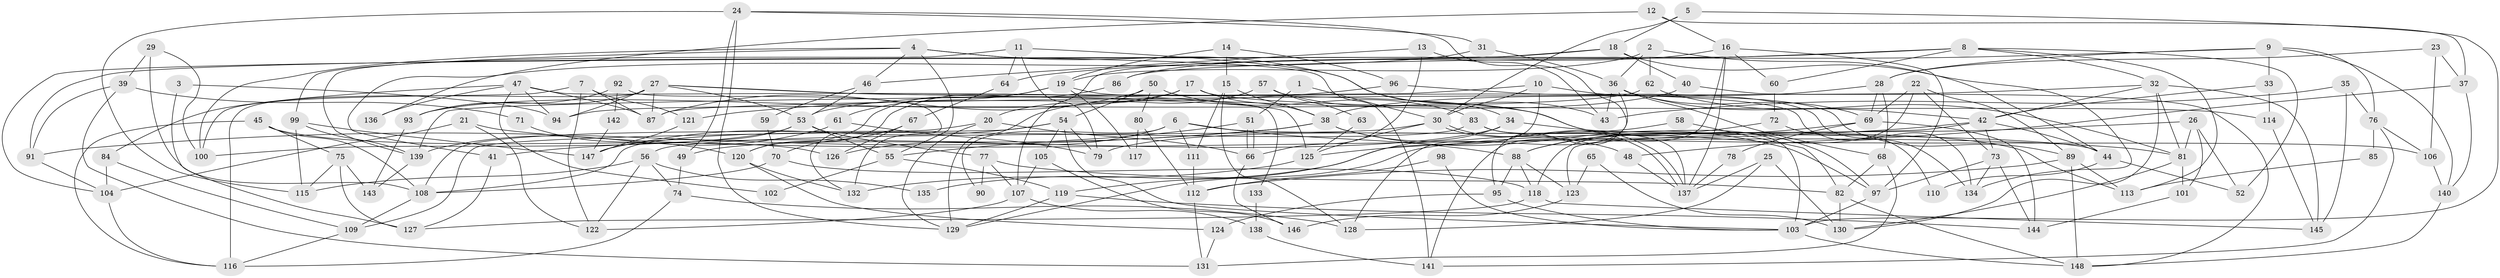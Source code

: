 // Generated by graph-tools (version 1.1) at 2025/26/03/09/25 03:26:14]
// undirected, 148 vertices, 296 edges
graph export_dot {
graph [start="1"]
  node [color=gray90,style=filled];
  1;
  2;
  3;
  4;
  5;
  6;
  7;
  8;
  9;
  10;
  11;
  12;
  13;
  14;
  15;
  16;
  17;
  18;
  19;
  20;
  21;
  22;
  23;
  24;
  25;
  26;
  27;
  28;
  29;
  30;
  31;
  32;
  33;
  34;
  35;
  36;
  37;
  38;
  39;
  40;
  41;
  42;
  43;
  44;
  45;
  46;
  47;
  48;
  49;
  50;
  51;
  52;
  53;
  54;
  55;
  56;
  57;
  58;
  59;
  60;
  61;
  62;
  63;
  64;
  65;
  66;
  67;
  68;
  69;
  70;
  71;
  72;
  73;
  74;
  75;
  76;
  77;
  78;
  79;
  80;
  81;
  82;
  83;
  84;
  85;
  86;
  87;
  88;
  89;
  90;
  91;
  92;
  93;
  94;
  95;
  96;
  97;
  98;
  99;
  100;
  101;
  102;
  103;
  104;
  105;
  106;
  107;
  108;
  109;
  110;
  111;
  112;
  113;
  114;
  115;
  116;
  117;
  118;
  119;
  120;
  121;
  122;
  123;
  124;
  125;
  126;
  127;
  128;
  129;
  130;
  131;
  132;
  133;
  134;
  135;
  136;
  137;
  138;
  139;
  140;
  141;
  142;
  143;
  144;
  145;
  146;
  147;
  148;
  1 -- 30;
  1 -- 51;
  2 -- 62;
  2 -- 44;
  2 -- 19;
  2 -- 36;
  3 -- 127;
  3 -- 94;
  4 -- 43;
  4 -- 100;
  4 -- 46;
  4 -- 55;
  4 -- 99;
  4 -- 141;
  5 -- 103;
  5 -- 30;
  5 -- 18;
  6 -- 44;
  6 -- 88;
  6 -- 90;
  6 -- 111;
  6 -- 126;
  7 -- 87;
  7 -- 100;
  7 -- 121;
  7 -- 122;
  8 -- 32;
  8 -- 91;
  8 -- 52;
  8 -- 60;
  8 -- 86;
  8 -- 113;
  9 -- 140;
  9 -- 28;
  9 -- 33;
  9 -- 64;
  9 -- 76;
  10 -- 139;
  10 -- 89;
  10 -- 30;
  10 -- 135;
  11 -- 139;
  11 -- 64;
  11 -- 34;
  11 -- 79;
  12 -- 16;
  12 -- 37;
  12 -- 136;
  13 -- 66;
  13 -- 46;
  13 -- 43;
  14 -- 15;
  14 -- 19;
  14 -- 96;
  15 -- 128;
  15 -- 38;
  15 -- 111;
  16 -- 86;
  16 -- 137;
  16 -- 60;
  16 -- 97;
  16 -- 141;
  17 -- 38;
  17 -- 114;
  17 -- 20;
  17 -- 93;
  18 -- 134;
  18 -- 40;
  18 -- 104;
  18 -- 107;
  19 -- 134;
  19 -- 61;
  19 -- 117;
  19 -- 120;
  20 -- 108;
  20 -- 66;
  20 -- 129;
  21 -- 104;
  21 -- 81;
  21 -- 122;
  22 -- 89;
  22 -- 73;
  22 -- 69;
  22 -- 118;
  23 -- 37;
  23 -- 106;
  23 -- 28;
  24 -- 129;
  24 -- 115;
  24 -- 31;
  24 -- 49;
  24 -- 95;
  25 -- 128;
  25 -- 130;
  25 -- 137;
  26 -- 81;
  26 -- 129;
  26 -- 52;
  26 -- 101;
  27 -- 53;
  27 -- 97;
  27 -- 87;
  27 -- 93;
  27 -- 94;
  27 -- 116;
  27 -- 125;
  28 -- 69;
  28 -- 38;
  28 -- 68;
  29 -- 39;
  29 -- 108;
  29 -- 100;
  30 -- 137;
  30 -- 137;
  30 -- 56;
  30 -- 125;
  31 -- 41;
  31 -- 36;
  32 -- 145;
  32 -- 42;
  32 -- 81;
  32 -- 87;
  32 -- 130;
  33 -- 42;
  33 -- 114;
  34 -- 49;
  34 -- 113;
  34 -- 119;
  35 -- 76;
  35 -- 43;
  35 -- 145;
  36 -- 42;
  36 -- 43;
  36 -- 68;
  36 -- 69;
  36 -- 128;
  37 -- 48;
  37 -- 140;
  38 -- 97;
  38 -- 41;
  38 -- 48;
  38 -- 91;
  39 -- 91;
  39 -- 131;
  39 -- 71;
  40 -- 53;
  40 -- 148;
  41 -- 127;
  42 -- 125;
  42 -- 44;
  42 -- 73;
  42 -- 123;
  44 -- 52;
  44 -- 110;
  45 -- 108;
  45 -- 116;
  45 -- 75;
  45 -- 126;
  46 -- 53;
  46 -- 59;
  47 -- 87;
  47 -- 84;
  47 -- 94;
  47 -- 102;
  47 -- 133;
  47 -- 136;
  48 -- 137;
  49 -- 74;
  50 -- 54;
  50 -- 87;
  50 -- 80;
  50 -- 83;
  51 -- 55;
  51 -- 66;
  51 -- 66;
  53 -- 77;
  53 -- 55;
  53 -- 100;
  53 -- 147;
  54 -- 105;
  54 -- 147;
  54 -- 79;
  54 -- 103;
  54 -- 109;
  55 -- 119;
  55 -- 102;
  56 -- 122;
  56 -- 74;
  56 -- 115;
  56 -- 135;
  57 -- 129;
  57 -- 103;
  57 -- 63;
  58 -- 79;
  58 -- 82;
  59 -- 70;
  60 -- 72;
  61 -- 79;
  61 -- 139;
  62 -- 94;
  62 -- 81;
  63 -- 125;
  64 -- 67;
  65 -- 123;
  65 -- 130;
  66 -- 146;
  67 -- 126;
  67 -- 132;
  67 -- 70;
  68 -- 82;
  68 -- 131;
  69 -- 78;
  69 -- 88;
  69 -- 144;
  70 -- 118;
  70 -- 108;
  71 -- 120;
  72 -- 88;
  72 -- 110;
  73 -- 144;
  73 -- 97;
  73 -- 134;
  74 -- 116;
  74 -- 128;
  75 -- 115;
  75 -- 127;
  75 -- 143;
  76 -- 141;
  76 -- 85;
  76 -- 106;
  77 -- 82;
  77 -- 107;
  77 -- 90;
  78 -- 137;
  80 -- 112;
  80 -- 117;
  81 -- 130;
  81 -- 101;
  82 -- 148;
  82 -- 130;
  83 -- 137;
  83 -- 106;
  83 -- 108;
  84 -- 109;
  84 -- 104;
  85 -- 113;
  86 -- 120;
  88 -- 95;
  88 -- 118;
  88 -- 123;
  89 -- 113;
  89 -- 148;
  89 -- 112;
  91 -- 104;
  92 -- 132;
  92 -- 93;
  92 -- 142;
  93 -- 143;
  95 -- 103;
  95 -- 124;
  96 -- 121;
  96 -- 134;
  97 -- 103;
  98 -- 112;
  98 -- 103;
  99 -- 139;
  99 -- 115;
  99 -- 147;
  101 -- 144;
  103 -- 148;
  104 -- 116;
  105 -- 107;
  105 -- 146;
  106 -- 140;
  107 -- 122;
  107 -- 138;
  108 -- 109;
  109 -- 116;
  111 -- 112;
  112 -- 131;
  114 -- 145;
  118 -- 127;
  118 -- 145;
  119 -- 144;
  119 -- 129;
  120 -- 124;
  120 -- 132;
  121 -- 147;
  123 -- 146;
  124 -- 131;
  125 -- 132;
  133 -- 138;
  138 -- 141;
  139 -- 143;
  140 -- 148;
  142 -- 147;
}
